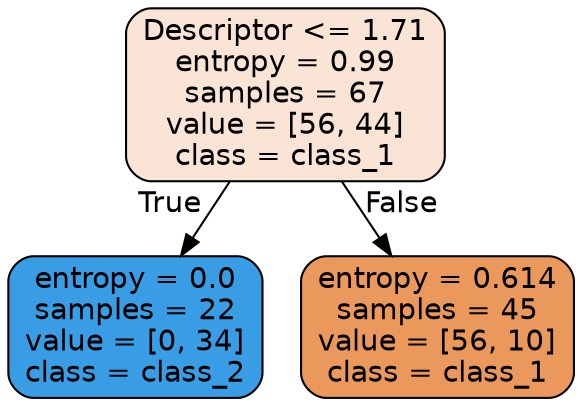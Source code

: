 digraph Tree {
node [shape=box, style="filled, rounded", color="black", fontname="helvetica"] ;
edge [fontname="helvetica"] ;
0 [label="Descriptor <= 1.71\nentropy = 0.99\nsamples = 67\nvalue = [56, 44]\nclass = class_1", fillcolor="#f9e4d5"] ;
1 [label="entropy = 0.0\nsamples = 22\nvalue = [0, 34]\nclass = class_2", fillcolor="#399de5"] ;
0 -> 1 [labeldistance=2.5, labelangle=45, headlabel="True"] ;
2 [label="entropy = 0.614\nsamples = 45\nvalue = [56, 10]\nclass = class_1", fillcolor="#ea985c"] ;
0 -> 2 [labeldistance=2.5, labelangle=-45, headlabel="False"] ;
}